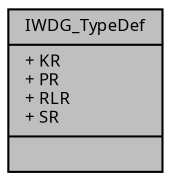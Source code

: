 digraph "IWDG_TypeDef"
{
  edge [fontname="Sans",fontsize="8",labelfontname="Sans",labelfontsize="8"];
  node [fontname="Sans",fontsize="8",shape=record];
  Node1 [label="{IWDG_TypeDef\n|+ KR\l+ PR\l+ RLR\l+ SR\l|}",height=0.2,width=0.4,color="black", fillcolor="grey75", style="filled", fontcolor="black"];
}
